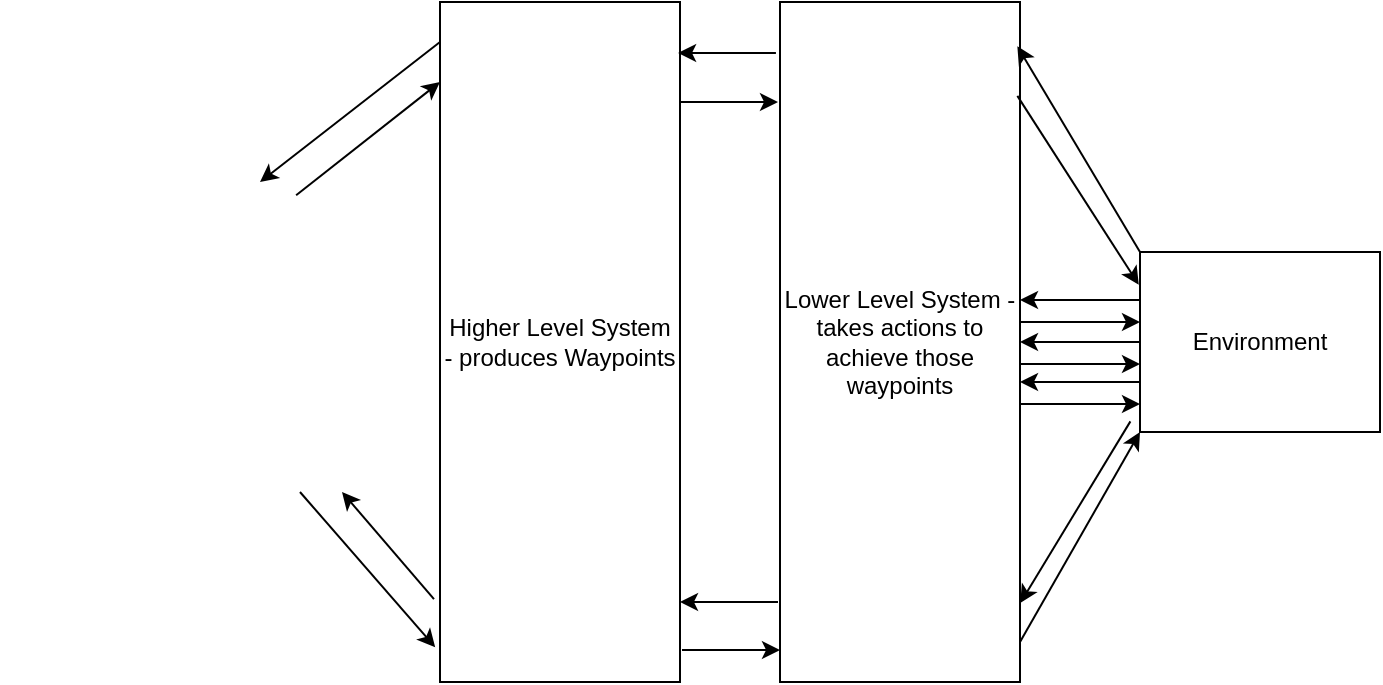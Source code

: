 <mxfile version="24.0.5" type="github">
  <diagram name="Page-1" id="Tv3thxjLxRCLImLA9NgD">
    <mxGraphModel dx="1312" dy="741" grid="1" gridSize="10" guides="1" tooltips="1" connect="1" arrows="1" fold="1" page="1" pageScale="1" pageWidth="827" pageHeight="1169" math="0" shadow="0">
      <root>
        <mxCell id="0" />
        <mxCell id="1" parent="0" />
        <mxCell id="VKJS6LPEKqls_wTW3MED-1" value="" style="shape=image;verticalLabelPosition=bottom;labelBackgroundColor=default;verticalAlign=top;aspect=fixed;imageAspect=0;image=https://computerhistory.org/wp-content/uploads/2020/08/Neural_network_example_crop.png;" vertex="1" parent="1">
          <mxGeometry x="80" y="345" width="183.94" height="150" as="geometry" />
        </mxCell>
        <mxCell id="VKJS6LPEKqls_wTW3MED-2" value="Higher Level System&lt;div&gt;- produces Waypoints&lt;/div&gt;" style="rounded=0;whiteSpace=wrap;html=1;" vertex="1" parent="1">
          <mxGeometry x="300" y="250" width="120" height="340" as="geometry" />
        </mxCell>
        <mxCell id="VKJS6LPEKqls_wTW3MED-3" value="Lower Level System - takes actions to achieve those waypoints" style="rounded=0;whiteSpace=wrap;html=1;" vertex="1" parent="1">
          <mxGeometry x="470" y="250" width="120" height="340" as="geometry" />
        </mxCell>
        <mxCell id="VKJS6LPEKqls_wTW3MED-9" value="Environment" style="rounded=0;whiteSpace=wrap;html=1;" vertex="1" parent="1">
          <mxGeometry x="650" y="375" width="120" height="90" as="geometry" />
        </mxCell>
        <mxCell id="VKJS6LPEKqls_wTW3MED-11" value="" style="endArrow=classic;html=1;rounded=0;exitX=0;exitY=0;exitDx=0;exitDy=0;entryX=0.989;entryY=0.065;entryDx=0;entryDy=0;entryPerimeter=0;" edge="1" parent="1" source="VKJS6LPEKqls_wTW3MED-9" target="VKJS6LPEKqls_wTW3MED-3">
          <mxGeometry width="50" height="50" relative="1" as="geometry">
            <mxPoint x="650" y="300" as="sourcePoint" />
            <mxPoint x="700" y="250" as="targetPoint" />
          </mxGeometry>
        </mxCell>
        <mxCell id="VKJS6LPEKqls_wTW3MED-12" value="" style="endArrow=classic;html=1;rounded=0;exitX=-0.017;exitY=0.075;exitDx=0;exitDy=0;exitPerimeter=0;entryX=0.992;entryY=0.075;entryDx=0;entryDy=0;entryPerimeter=0;" edge="1" parent="1" source="VKJS6LPEKqls_wTW3MED-3" target="VKJS6LPEKqls_wTW3MED-2">
          <mxGeometry width="50" height="50" relative="1" as="geometry">
            <mxPoint x="550" y="530" as="sourcePoint" />
            <mxPoint x="600" y="480" as="targetPoint" />
          </mxGeometry>
        </mxCell>
        <mxCell id="VKJS6LPEKqls_wTW3MED-13" value="" style="endArrow=none;html=1;rounded=0;exitX=-0.017;exitY=0.075;exitDx=0;exitDy=0;exitPerimeter=0;entryX=0.992;entryY=0.075;entryDx=0;entryDy=0;entryPerimeter=0;endFill=0;startArrow=classic;startFill=1;" edge="1" parent="1">
          <mxGeometry width="50" height="50" relative="1" as="geometry">
            <mxPoint x="469" y="300" as="sourcePoint" />
            <mxPoint x="420" y="300" as="targetPoint" />
          </mxGeometry>
        </mxCell>
        <mxCell id="VKJS6LPEKqls_wTW3MED-14" value="" style="endArrow=none;html=1;rounded=0;exitX=-0.005;exitY=0.182;exitDx=0;exitDy=0;exitPerimeter=0;entryX=0.989;entryY=0.138;entryDx=0;entryDy=0;entryPerimeter=0;endFill=0;startArrow=classic;startFill=1;" edge="1" parent="1" source="VKJS6LPEKqls_wTW3MED-9" target="VKJS6LPEKqls_wTW3MED-3">
          <mxGeometry width="50" height="50" relative="1" as="geometry">
            <mxPoint x="479" y="310" as="sourcePoint" />
            <mxPoint x="430" y="310" as="targetPoint" />
          </mxGeometry>
        </mxCell>
        <mxCell id="VKJS6LPEKqls_wTW3MED-15" value="" style="endArrow=classic;html=1;rounded=0;exitX=0;exitY=0.5;exitDx=0;exitDy=0;entryX=1;entryY=0.5;entryDx=0;entryDy=0;" edge="1" parent="1">
          <mxGeometry width="50" height="50" relative="1" as="geometry">
            <mxPoint x="650.0" y="399" as="sourcePoint" />
            <mxPoint x="590.0" y="399" as="targetPoint" />
          </mxGeometry>
        </mxCell>
        <mxCell id="VKJS6LPEKqls_wTW3MED-16" value="" style="endArrow=none;html=1;rounded=0;exitX=0;exitY=0.5;exitDx=0;exitDy=0;entryX=1;entryY=0.5;entryDx=0;entryDy=0;endFill=0;startArrow=classic;startFill=1;" edge="1" parent="1">
          <mxGeometry width="50" height="50" relative="1" as="geometry">
            <mxPoint x="650.0" y="410" as="sourcePoint" />
            <mxPoint x="590.0" y="410" as="targetPoint" />
          </mxGeometry>
        </mxCell>
        <mxCell id="VKJS6LPEKqls_wTW3MED-17" value="" style="endArrow=classic;html=1;rounded=0;exitX=0;exitY=0.5;exitDx=0;exitDy=0;entryX=1;entryY=0.5;entryDx=0;entryDy=0;" edge="1" parent="1">
          <mxGeometry width="50" height="50" relative="1" as="geometry">
            <mxPoint x="650.0" y="420" as="sourcePoint" />
            <mxPoint x="590.0" y="420" as="targetPoint" />
          </mxGeometry>
        </mxCell>
        <mxCell id="VKJS6LPEKqls_wTW3MED-18" value="" style="endArrow=none;html=1;rounded=0;exitX=0;exitY=0.5;exitDx=0;exitDy=0;entryX=1;entryY=0.5;entryDx=0;entryDy=0;endFill=0;startArrow=classic;startFill=1;" edge="1" parent="1">
          <mxGeometry width="50" height="50" relative="1" as="geometry">
            <mxPoint x="650.0" y="431" as="sourcePoint" />
            <mxPoint x="590.0" y="431" as="targetPoint" />
          </mxGeometry>
        </mxCell>
        <mxCell id="VKJS6LPEKqls_wTW3MED-19" value="" style="endArrow=classic;html=1;rounded=0;exitX=0;exitY=0.5;exitDx=0;exitDy=0;entryX=1;entryY=0.5;entryDx=0;entryDy=0;" edge="1" parent="1">
          <mxGeometry width="50" height="50" relative="1" as="geometry">
            <mxPoint x="650.0" y="440" as="sourcePoint" />
            <mxPoint x="590.0" y="440" as="targetPoint" />
          </mxGeometry>
        </mxCell>
        <mxCell id="VKJS6LPEKqls_wTW3MED-20" value="" style="endArrow=none;html=1;rounded=0;exitX=0;exitY=0.5;exitDx=0;exitDy=0;entryX=1;entryY=0.5;entryDx=0;entryDy=0;endFill=0;startArrow=classic;startFill=1;" edge="1" parent="1">
          <mxGeometry width="50" height="50" relative="1" as="geometry">
            <mxPoint x="650.0" y="451" as="sourcePoint" />
            <mxPoint x="590.0" y="451" as="targetPoint" />
          </mxGeometry>
        </mxCell>
        <mxCell id="VKJS6LPEKqls_wTW3MED-21" value="" style="endArrow=classic;html=1;rounded=0;exitX=-0.04;exitY=0.941;exitDx=0;exitDy=0;entryX=1.001;entryY=0.884;entryDx=0;entryDy=0;entryPerimeter=0;exitPerimeter=0;" edge="1" parent="1" source="VKJS6LPEKqls_wTW3MED-9" target="VKJS6LPEKqls_wTW3MED-3">
          <mxGeometry width="50" height="50" relative="1" as="geometry">
            <mxPoint x="661" y="568" as="sourcePoint" />
            <mxPoint x="600" y="465" as="targetPoint" />
          </mxGeometry>
        </mxCell>
        <mxCell id="VKJS6LPEKqls_wTW3MED-22" value="" style="endArrow=classic;html=1;rounded=0;exitX=-0.017;exitY=0.075;exitDx=0;exitDy=0;exitPerimeter=0;entryX=0.992;entryY=0.075;entryDx=0;entryDy=0;entryPerimeter=0;" edge="1" parent="1">
          <mxGeometry width="50" height="50" relative="1" as="geometry">
            <mxPoint x="469" y="550" as="sourcePoint" />
            <mxPoint x="420" y="550" as="targetPoint" />
          </mxGeometry>
        </mxCell>
        <mxCell id="VKJS6LPEKqls_wTW3MED-23" value="" style="endArrow=none;html=1;rounded=0;exitX=-0.017;exitY=0.075;exitDx=0;exitDy=0;exitPerimeter=0;entryX=0.992;entryY=0.075;entryDx=0;entryDy=0;entryPerimeter=0;endFill=0;startArrow=classic;startFill=1;" edge="1" parent="1">
          <mxGeometry width="50" height="50" relative="1" as="geometry">
            <mxPoint x="470" y="574" as="sourcePoint" />
            <mxPoint x="421" y="574" as="targetPoint" />
          </mxGeometry>
        </mxCell>
        <mxCell id="VKJS6LPEKqls_wTW3MED-24" value="" style="endArrow=none;html=1;rounded=0;exitX=0;exitY=1;exitDx=0;exitDy=0;entryX=0.992;entryY=0.075;entryDx=0;entryDy=0;entryPerimeter=0;endFill=0;startArrow=classic;startFill=1;" edge="1" parent="1" source="VKJS6LPEKqls_wTW3MED-9">
          <mxGeometry width="50" height="50" relative="1" as="geometry">
            <mxPoint x="639" y="570" as="sourcePoint" />
            <mxPoint x="590" y="570" as="targetPoint" />
          </mxGeometry>
        </mxCell>
        <mxCell id="VKJS6LPEKqls_wTW3MED-25" value="" style="endArrow=classic;html=1;rounded=0;exitX=-0.017;exitY=0.075;exitDx=0;exitDy=0;exitPerimeter=0;" edge="1" parent="1">
          <mxGeometry width="50" height="50" relative="1" as="geometry">
            <mxPoint x="300" y="270" as="sourcePoint" />
            <mxPoint x="210" y="340" as="targetPoint" />
          </mxGeometry>
        </mxCell>
        <mxCell id="VKJS6LPEKqls_wTW3MED-26" value="" style="endArrow=none;html=1;rounded=0;exitX=-0.017;exitY=0.075;exitDx=0;exitDy=0;exitPerimeter=0;entryX=0.805;entryY=0.011;entryDx=0;entryDy=0;entryPerimeter=0;startArrow=classic;startFill=1;endFill=0;" edge="1" parent="1" target="VKJS6LPEKqls_wTW3MED-1">
          <mxGeometry width="50" height="50" relative="1" as="geometry">
            <mxPoint x="300" y="290" as="sourcePoint" />
            <mxPoint x="210" y="360" as="targetPoint" />
          </mxGeometry>
        </mxCell>
        <mxCell id="VKJS6LPEKqls_wTW3MED-27" value="" style="endArrow=classic;html=1;rounded=0;exitX=-0.025;exitY=0.878;exitDx=0;exitDy=0;exitPerimeter=0;entryX=0.992;entryY=0.075;entryDx=0;entryDy=0;entryPerimeter=0;" edge="1" parent="1" source="VKJS6LPEKqls_wTW3MED-2">
          <mxGeometry width="50" height="50" relative="1" as="geometry">
            <mxPoint x="300" y="495" as="sourcePoint" />
            <mxPoint x="251" y="495" as="targetPoint" />
          </mxGeometry>
        </mxCell>
        <mxCell id="VKJS6LPEKqls_wTW3MED-28" value="" style="endArrow=none;html=1;rounded=0;exitX=-0.02;exitY=0.949;exitDx=0;exitDy=0;exitPerimeter=0;entryX=0.992;entryY=0.075;entryDx=0;entryDy=0;entryPerimeter=0;endFill=0;startArrow=classic;startFill=1;" edge="1" parent="1" source="VKJS6LPEKqls_wTW3MED-2">
          <mxGeometry width="50" height="50" relative="1" as="geometry">
            <mxPoint x="276" y="549" as="sourcePoint" />
            <mxPoint x="230" y="495" as="targetPoint" />
          </mxGeometry>
        </mxCell>
      </root>
    </mxGraphModel>
  </diagram>
</mxfile>
